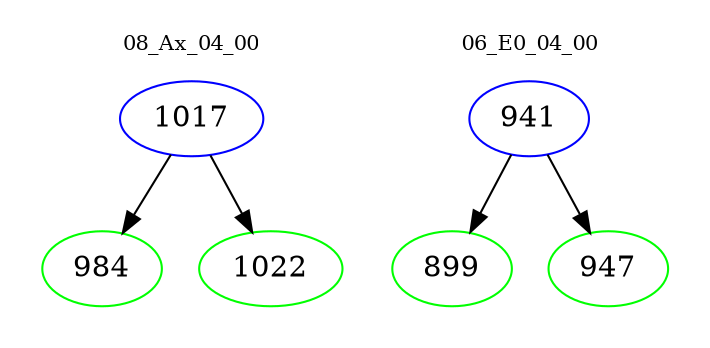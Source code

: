 digraph{
subgraph cluster_0 {
color = white
label = "08_Ax_04_00";
fontsize=10;
T0_1017 [label="1017", color="blue"]
T0_1017 -> T0_984 [color="black"]
T0_984 [label="984", color="green"]
T0_1017 -> T0_1022 [color="black"]
T0_1022 [label="1022", color="green"]
}
subgraph cluster_1 {
color = white
label = "06_E0_04_00";
fontsize=10;
T1_941 [label="941", color="blue"]
T1_941 -> T1_899 [color="black"]
T1_899 [label="899", color="green"]
T1_941 -> T1_947 [color="black"]
T1_947 [label="947", color="green"]
}
}
